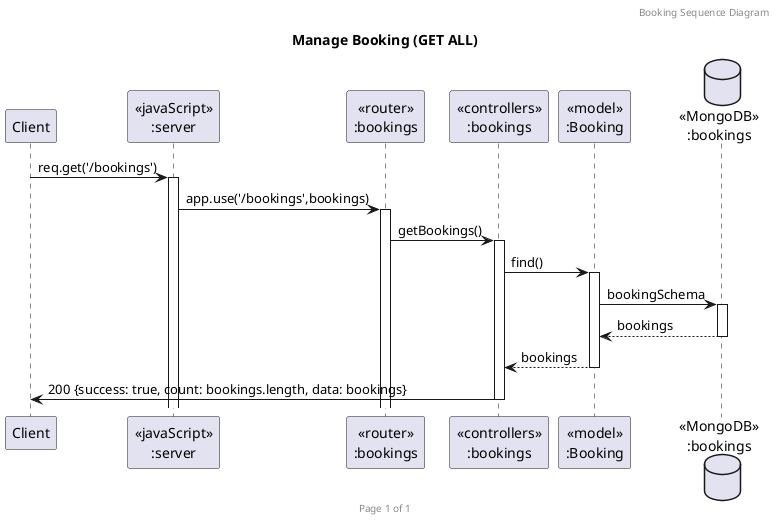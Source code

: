 @startuml Manage Booking (GET ALL)

header Booking Sequence Diagram
footer Page %page% of %lastpage%
title "Manage Booking (GET ALL)"

participant "Client" as client
participant "<<javaScript>>\n:server" as server
participant "<<router>>\n:bookings" as routerBookings
participant "<<controllers>>\n:bookings" as controllersBookings
participant "<<model>>\n:Booking" as modelBooking
database "<<MongoDB>>\n:bookings" as BookingsDatabase

client->server ++:req.get('/bookings')
server->routerBookings ++:app.use('/bookings',bookings)
routerBookings -> controllersBookings ++:getBookings()
controllersBookings->modelBooking ++:find()
modelBooking ->BookingsDatabase ++: bookingSchema
BookingsDatabase --> modelBooking --: bookings
controllersBookings <-- modelBooking --:bookings
controllersBookings->client --:200 {success: true, count: bookings.length, data: bookings}

@enduml